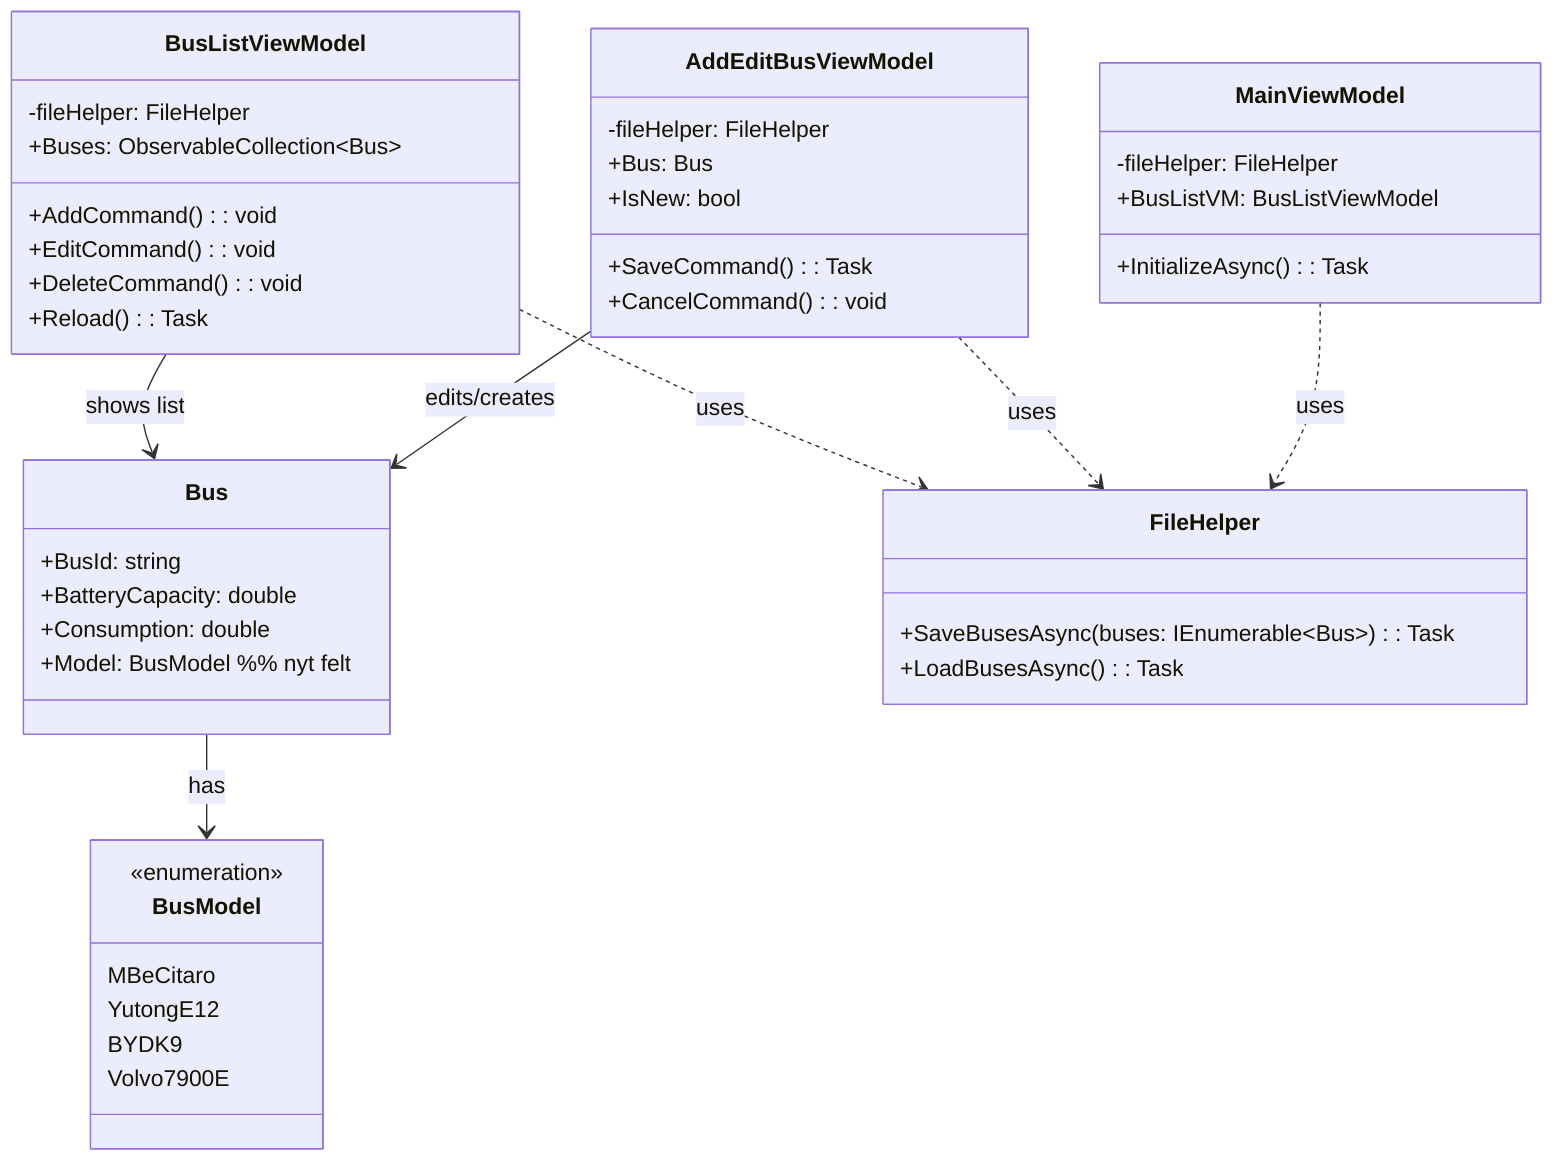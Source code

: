 classDiagram
%% ============ DOMAIN ============
class Bus {
    +BusId: string
    +BatteryCapacity: double
    +Consumption: double
    +Model: BusModel              %% nyt felt
}

class BusModel {
    <<enumeration>>
    MBeCitaro
    YutongE12
    BYDK9
    Volvo7900E
}

%% ============ FILE IO ============
class FileHelper {
    +SaveBusesAsync(buses: IEnumerable~Bus~): Task
    +LoadBusesAsync(): Task<List~Bus~>
}

%% ============ PRESENTATION (MVVM) ============
class BusListViewModel {
    -fileHelper: FileHelper
    +Buses: ObservableCollection~Bus~
    +AddCommand(): void
    +EditCommand(): void
    +DeleteCommand(): void
    +Reload(): Task
}

class AddEditBusViewModel {
    -fileHelper: FileHelper
    +Bus: Bus
    +SaveCommand(): Task
    +CancelCommand(): void
    +IsNew: bool
}

class MainViewModel {
    -fileHelper: FileHelper
    +BusListVM: BusListViewModel
    +InitializeAsync(): Task
}

%% ============ RELATIONS ============
BusListViewModel  ..> FileHelper : uses
AddEditBusViewModel ..> FileHelper : uses
MainViewModel ..> FileHelper : uses
BusListViewModel  --> Bus        : shows list
AddEditBusViewModel --> Bus      : edits/creates
Bus --> BusModel                 : has